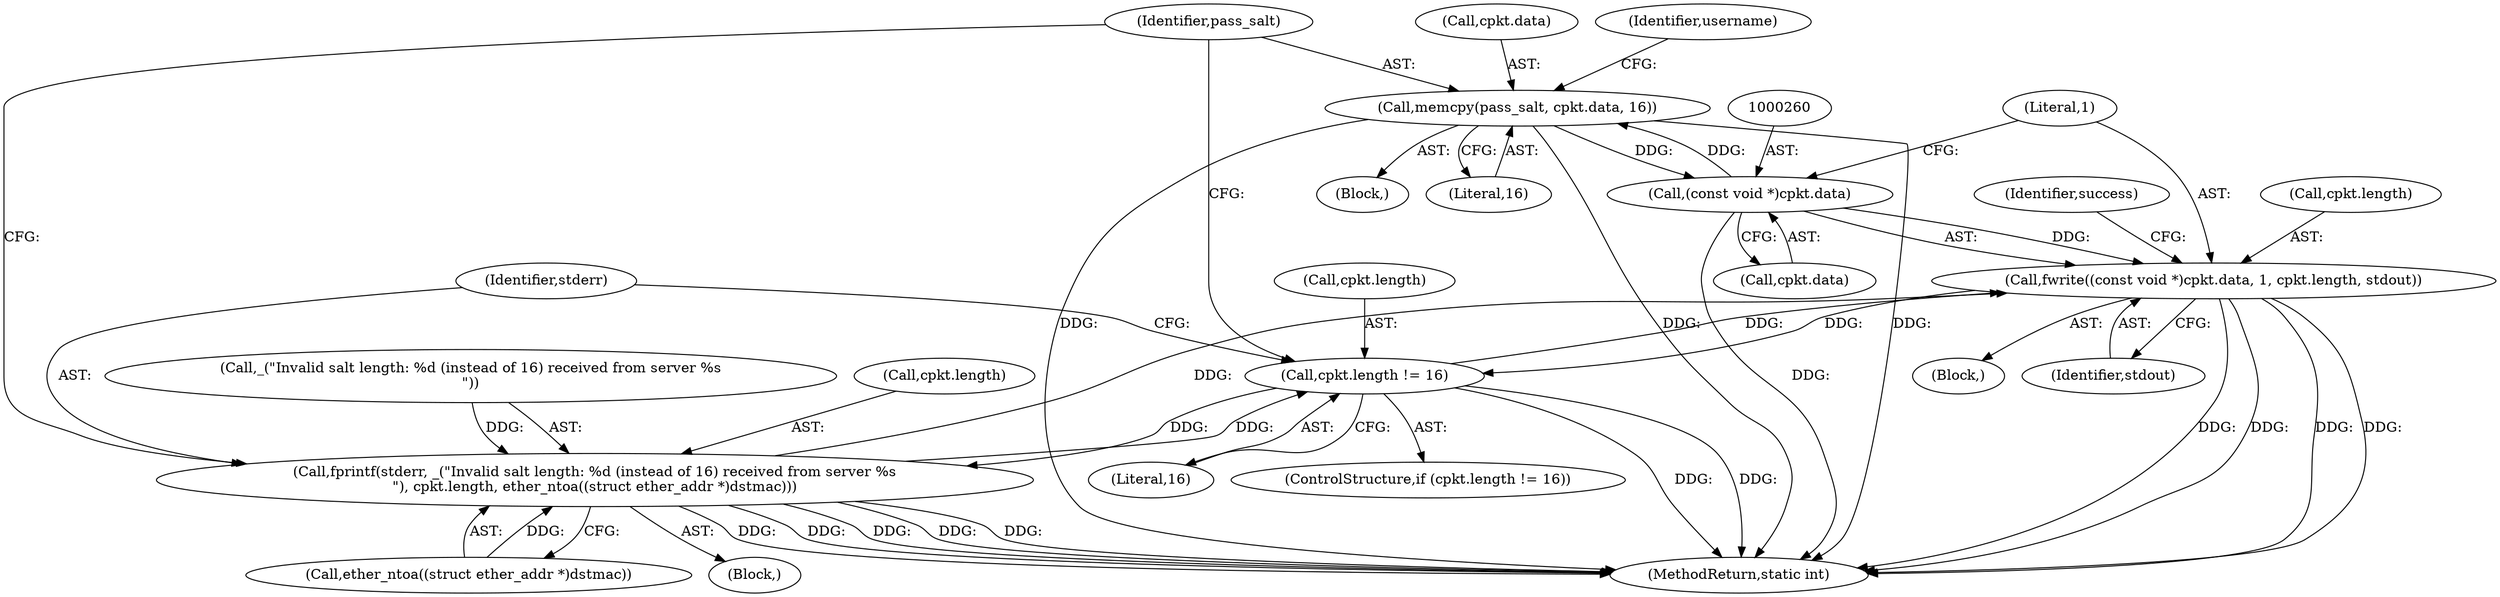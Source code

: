 digraph "0_MAC-Telnet_b69d11727d4f0f8cf719c79e3fb700f55ca03e9a@API" {
"1000241" [label="(Call,memcpy(pass_salt, cpkt.data, 16))"];
"1000259" [label="(Call,(const void *)cpkt.data)"];
"1000241" [label="(Call,memcpy(pass_salt, cpkt.data, 16))"];
"1000258" [label="(Call,fwrite((const void *)cpkt.data, 1, cpkt.length, stdout))"];
"1000224" [label="(Call,cpkt.length != 16)"];
"1000230" [label="(Call,fprintf(stderr, _(\"Invalid salt length: %d (instead of 16) received from server %s\n\"), cpkt.length, ether_ntoa((struct ether_addr *)dstmac)))"];
"1000242" [label="(Identifier,pass_salt)"];
"1000224" [label="(Call,cpkt.length != 16)"];
"1000363" [label="(MethodReturn,static int)"];
"1000230" [label="(Call,fprintf(stderr, _(\"Invalid salt length: %d (instead of 16) received from server %s\n\"), cpkt.length, ether_ntoa((struct ether_addr *)dstmac)))"];
"1000237" [label="(Call,ether_ntoa((struct ether_addr *)dstmac))"];
"1000264" [label="(Literal,1)"];
"1000228" [label="(Literal,16)"];
"1000232" [label="(Call,_(\"Invalid salt length: %d (instead of 16) received from server %s\n\"))"];
"1000222" [label="(Block,)"];
"1000225" [label="(Call,cpkt.length)"];
"1000223" [label="(ControlStructure,if (cpkt.length != 16))"];
"1000261" [label="(Call,cpkt.data)"];
"1000265" [label="(Call,cpkt.length)"];
"1000258" [label="(Call,fwrite((const void *)cpkt.data, 1, cpkt.length, stdout))"];
"1000295" [label="(Identifier,success)"];
"1000248" [label="(Identifier,username)"];
"1000229" [label="(Block,)"];
"1000243" [label="(Call,cpkt.data)"];
"1000241" [label="(Call,memcpy(pass_salt, cpkt.data, 16))"];
"1000268" [label="(Identifier,stdout)"];
"1000246" [label="(Literal,16)"];
"1000234" [label="(Call,cpkt.length)"];
"1000259" [label="(Call,(const void *)cpkt.data)"];
"1000257" [label="(Block,)"];
"1000231" [label="(Identifier,stderr)"];
"1000241" -> "1000222"  [label="AST: "];
"1000241" -> "1000246"  [label="CFG: "];
"1000242" -> "1000241"  [label="AST: "];
"1000243" -> "1000241"  [label="AST: "];
"1000246" -> "1000241"  [label="AST: "];
"1000248" -> "1000241"  [label="CFG: "];
"1000241" -> "1000363"  [label="DDG: "];
"1000241" -> "1000363"  [label="DDG: "];
"1000241" -> "1000363"  [label="DDG: "];
"1000259" -> "1000241"  [label="DDG: "];
"1000241" -> "1000259"  [label="DDG: "];
"1000259" -> "1000258"  [label="AST: "];
"1000259" -> "1000261"  [label="CFG: "];
"1000260" -> "1000259"  [label="AST: "];
"1000261" -> "1000259"  [label="AST: "];
"1000264" -> "1000259"  [label="CFG: "];
"1000259" -> "1000363"  [label="DDG: "];
"1000259" -> "1000258"  [label="DDG: "];
"1000258" -> "1000257"  [label="AST: "];
"1000258" -> "1000268"  [label="CFG: "];
"1000264" -> "1000258"  [label="AST: "];
"1000265" -> "1000258"  [label="AST: "];
"1000268" -> "1000258"  [label="AST: "];
"1000295" -> "1000258"  [label="CFG: "];
"1000258" -> "1000363"  [label="DDG: "];
"1000258" -> "1000363"  [label="DDG: "];
"1000258" -> "1000363"  [label="DDG: "];
"1000258" -> "1000363"  [label="DDG: "];
"1000258" -> "1000224"  [label="DDG: "];
"1000224" -> "1000258"  [label="DDG: "];
"1000230" -> "1000258"  [label="DDG: "];
"1000224" -> "1000223"  [label="AST: "];
"1000224" -> "1000228"  [label="CFG: "];
"1000225" -> "1000224"  [label="AST: "];
"1000228" -> "1000224"  [label="AST: "];
"1000231" -> "1000224"  [label="CFG: "];
"1000242" -> "1000224"  [label="CFG: "];
"1000224" -> "1000363"  [label="DDG: "];
"1000224" -> "1000363"  [label="DDG: "];
"1000230" -> "1000224"  [label="DDG: "];
"1000224" -> "1000230"  [label="DDG: "];
"1000230" -> "1000229"  [label="AST: "];
"1000230" -> "1000237"  [label="CFG: "];
"1000231" -> "1000230"  [label="AST: "];
"1000232" -> "1000230"  [label="AST: "];
"1000234" -> "1000230"  [label="AST: "];
"1000237" -> "1000230"  [label="AST: "];
"1000242" -> "1000230"  [label="CFG: "];
"1000230" -> "1000363"  [label="DDG: "];
"1000230" -> "1000363"  [label="DDG: "];
"1000230" -> "1000363"  [label="DDG: "];
"1000230" -> "1000363"  [label="DDG: "];
"1000230" -> "1000363"  [label="DDG: "];
"1000232" -> "1000230"  [label="DDG: "];
"1000237" -> "1000230"  [label="DDG: "];
}

